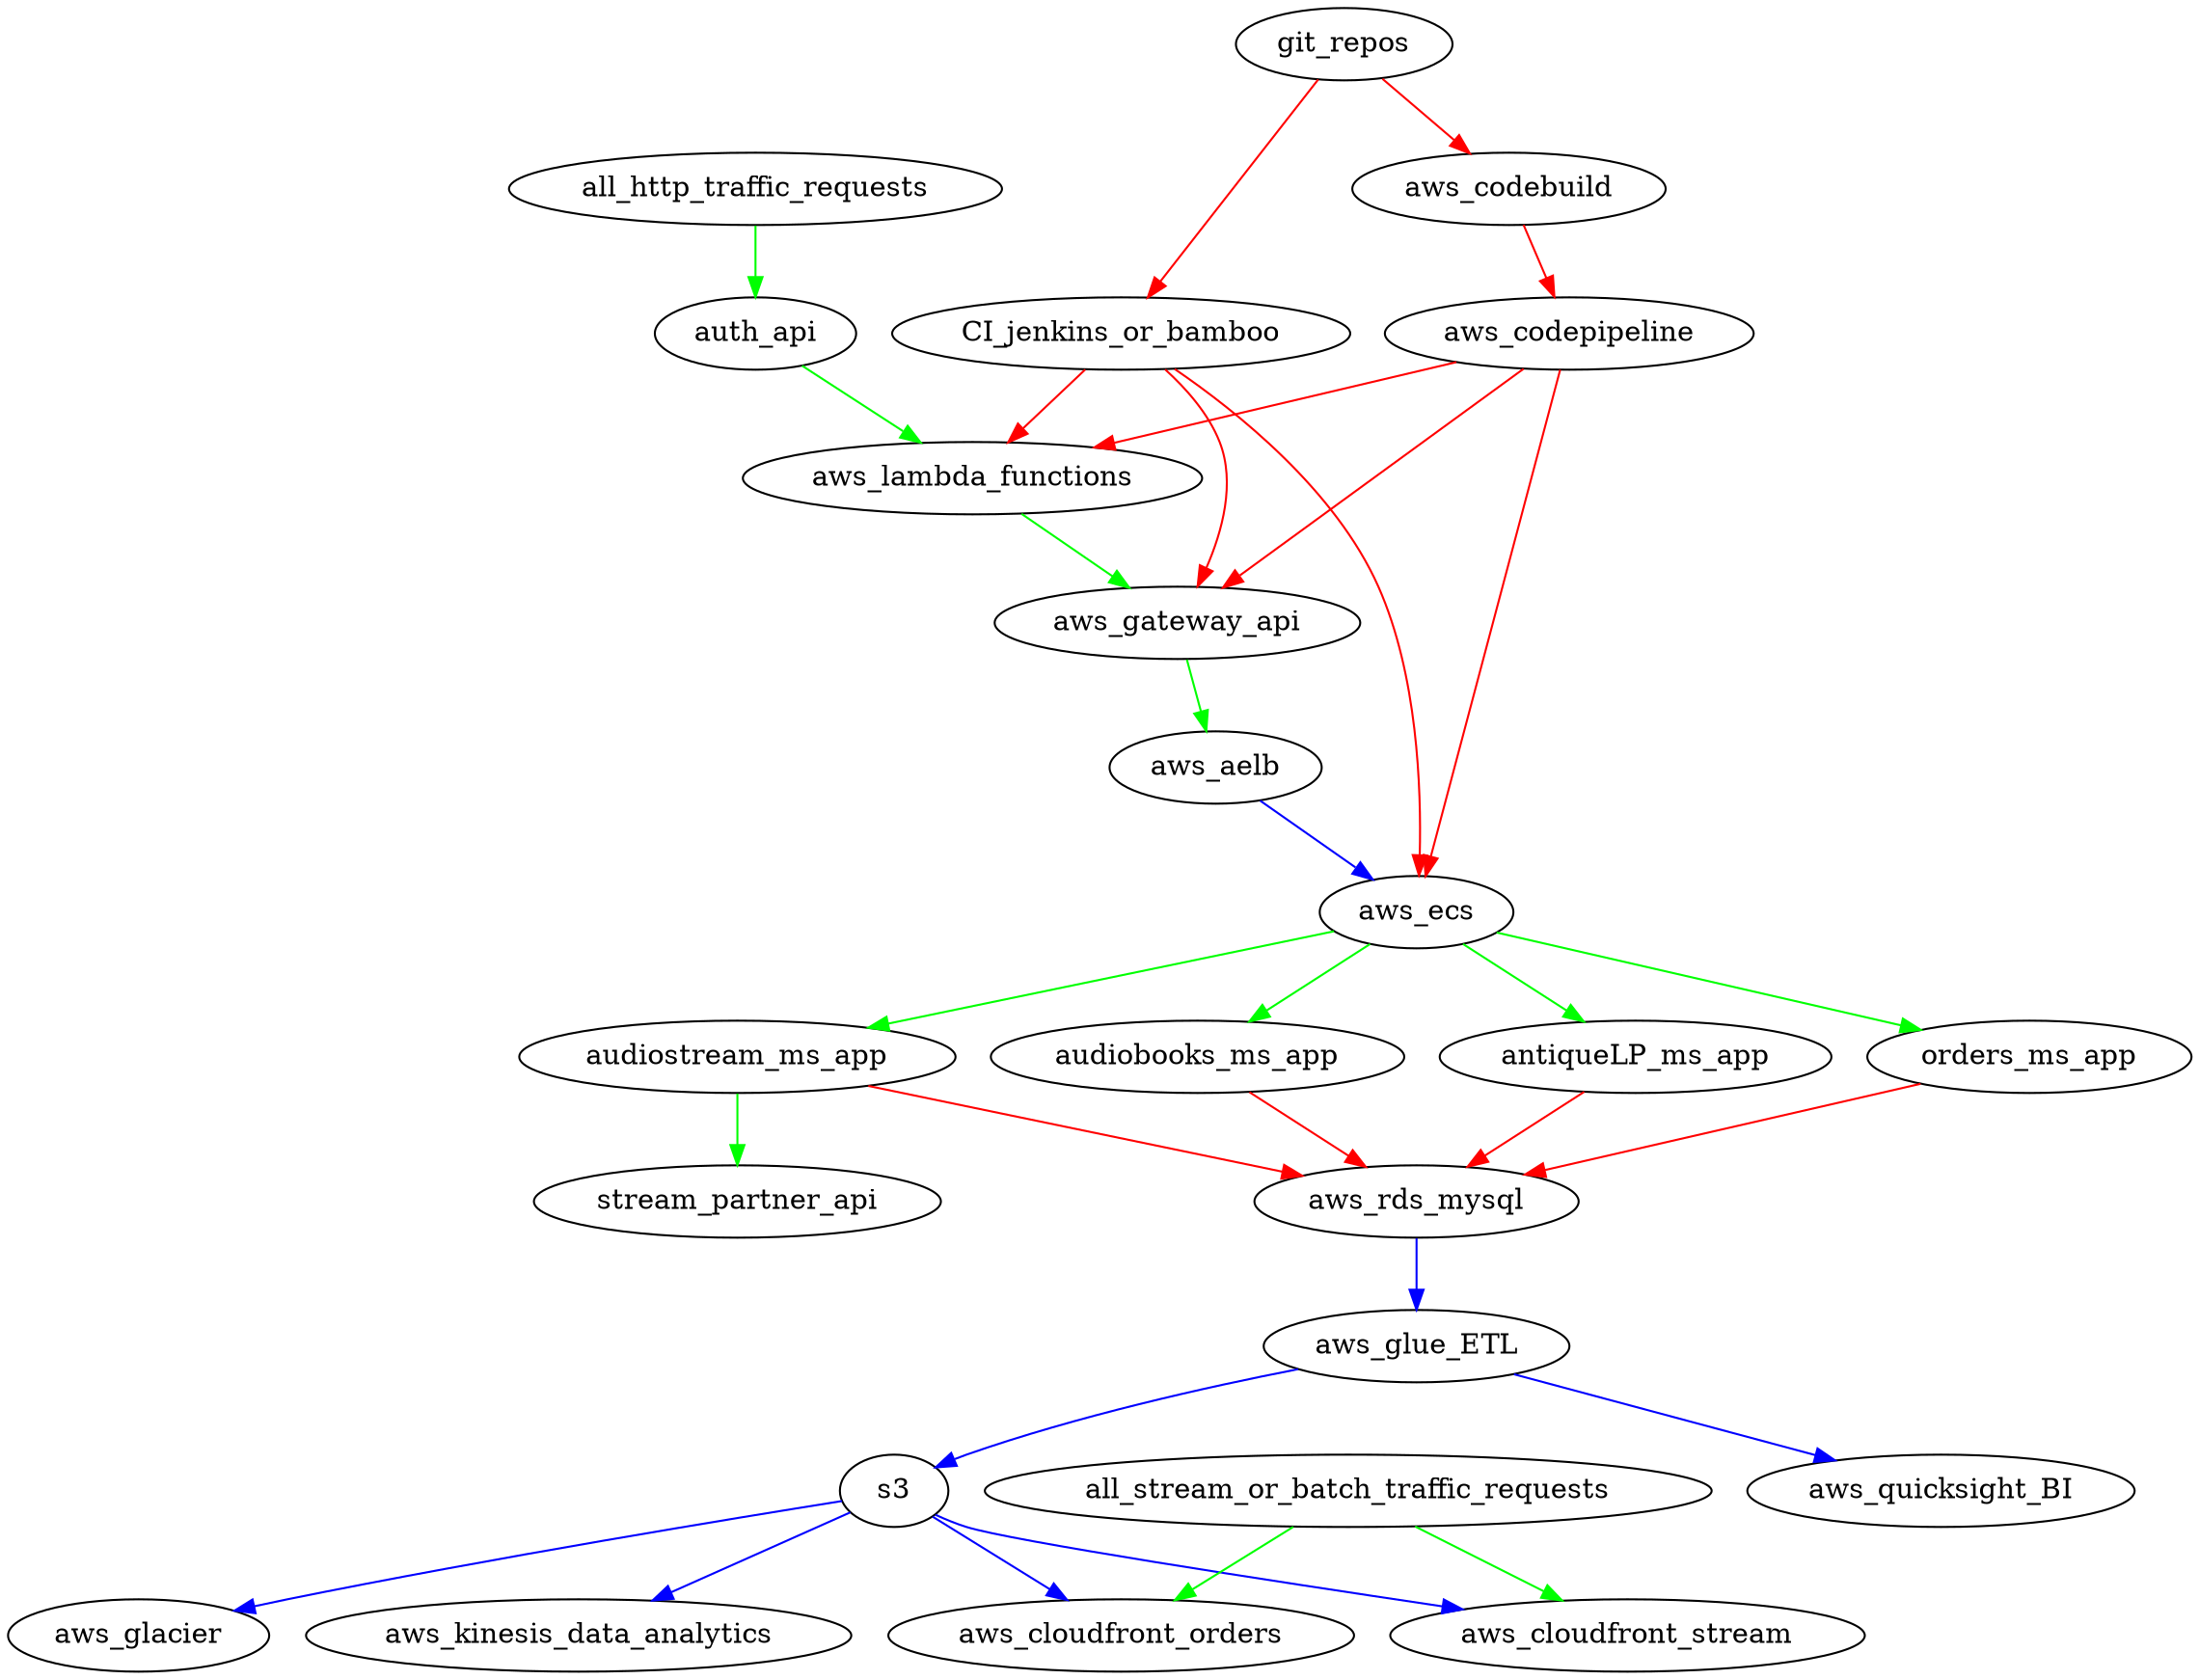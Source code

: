 digraph G {
    # web1 [shape=none, image="../../aws-icons/AWS_Simple_Icons_svg_eps/Compute & Networking/SVG/Compute & Networking copy_Amazon EC2 Instance.png"];
    # web2 [shape=none, image="../../aws-icons/AWS_Simple_Icons_svg_eps/Compute & Networking/SVG/Compute & Networking copy_Amazon EC2 Instance.png"];
    # app [shape=none, image="../../aws-icons/AWS_Simple_Icons_svg_eps/Compute & Networking/SVG/Compute & Networking copy_Amazon EC2 Instance.png"];
    # db  [shape=none, image="../../aws-icons/AWS_Simple_Icons_svg_eps/Database/SVG/Database copy_Amazon RDS MySQL DB Instance.png"];
    # db_slave  [shape=none, image="../../aws-icons/AWS_Simple_Icons_svg_eps/Database/SVG/Database copy_Amazon RDS MySQL DB Instance.png"];
    # s3  [image="../../aws-icons/AWS_Simple_Icons_svg_eps/Storage & Content Delivery/SVG/Storage & Content Delivery_Amazon S3.png"];
    # gl  [shape=none, image="../../aws-icons/AWS_Simple_Icons_svg_eps/Storage & Content Delivery/SVG/Storage & Content Delivery_Amazon Glacier.png"];

    all_http_traffic_requests -> auth_api [color="green"];

    auth_api -> aws_lambda_functions [color="green"];

    aws_lambda_functions -> aws_gateway_api [color="green"];

    aws_gateway_api -> aws_aelb [color="green"];

    audiostream_ms_app  ->  stream_partner_api [color="green"];

    aws_aelb -> aws_ecs [color="blue"];

    aws_ecs -> audiostream_ms_app [color="green"];
    aws_ecs -> audiobooks_ms_app [color="green"];
    aws_ecs -> antiqueLP_ms_app [color="green"];
    aws_ecs -> orders_ms_app [color="green"];


    aws_codepipeline -> aws_gateway_api,aws_lambda_functions,aws_ecs [color="red"];
    aws_codebuild -> aws_codepipeline [color="red"];
    git_repos -> aws_codebuild [color="red"];
    CI_jenkins_or_bamboo -> aws_gateway_api,aws_lambda_functions,aws_ecs [color="red"];
    git_repos -> CI_jenkins_or_bamboo [color="red"];


    audiostream_ms_app -> {aws_rds_mysql} [color="red"];
    audiobooks_ms_app -> {aws_rds_mysql} [color="red"];
    antiqueLP_ms_app -> {aws_rds_mysql} [color="red"];
    orders_ms_app -> {aws_rds_mysql} [color="red"];

    aws_rds_mysql -> {aws_glue_ETL} [color="blue"];
    aws_glue_ETL -> {aws_quicksight_BI} [color="blue"];

    aws_glue_ETL -> s3 [color="blue"];


    s3 -> aws_cloudfront_orders [color="blue"];
    s3 -> aws_cloudfront_stream [color="blue"];
    s3 -> aws_glacier [color="blue"];

    s3 -> aws_kinesis_data_analytics [color="blue"];

    all_stream_or_batch_traffic_requests -> aws_cloudfront_orders,aws_cloudfront_stream [color="green"];


}
